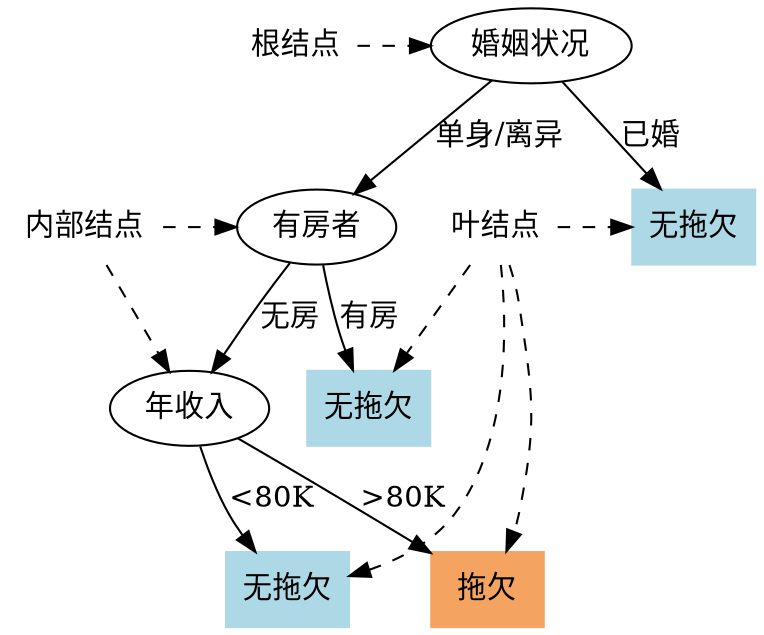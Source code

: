 digraph decisionTreeC {
	node [fontname=STKAITI shape=rect]
	{
		rank=same
		A [label="有房者" shape=oval]
		A0 [label="内部结点" shape=plaintext]
		A0 -> A [style=dashed]
	}
	C [label="婚姻状况" shape=oval]
	{
		rank=same
		C0 [label="根结点" shape=plaintext]
		C0 -> C [style=dashed]
	}
	{
		rank=same
		G0 [label="叶结点" shape=plaintext]
		B [label="无拖欠" color=lightblue style=filled]
	}
	D [label="年收入" shape=oval]
	E [label="无拖欠" color=lightblue style=filled]
	F [label="无拖欠" color=lightblue style=filled]
	G [label="拖欠" color=sandybrown style=filled]
	G0 -> F [style=dashed]
	G0 -> G [style=dashed]
	G0 -> B [style=dashed]
	G0 -> E [style=dashed]
	A0 -> D [style=dashed]
	C -> B [label="已婚"]
	C -> A [label="单身/离异"]
	A -> E [label="有房"]
	A -> D [label="无房"]
	D -> F [label="<80K"]
	D -> G [label=">80K"]
}
